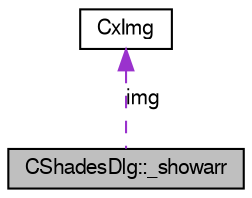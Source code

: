 digraph G
{
  edge [fontname="FreeSans",fontsize="10",labelfontname="FreeSans",labelfontsize="10"];
  node [fontname="FreeSans",fontsize="10",shape=record];
  Node1 [label="CShadesDlg::_showarr",height=0.2,width=0.4,color="black", fillcolor="grey75", style="filled" fontcolor="black"];
  Node2 -> Node1 [dir=back,color="darkorchid3",fontsize="10",style="dashed",label="img",fontname="FreeSans"];
  Node2 [label="CxImg",height=0.2,width=0.4,color="black", fillcolor="white", style="filled",URL="$class_cx_img.html"];
}
